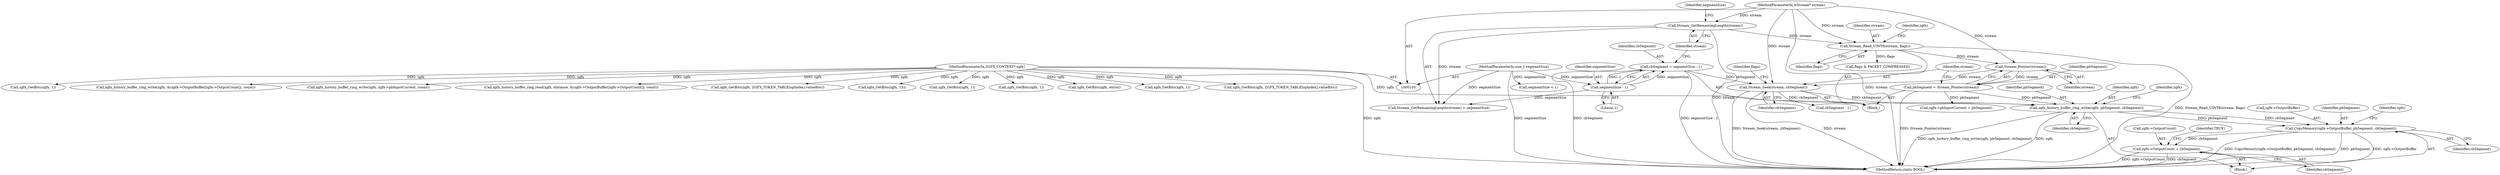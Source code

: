 digraph "0_FreeRDP_17c363a5162fd4dc77b1df54e48d7bd9bf6b3be7_0@pointer" {
"1000164" [label="(Call,CopyMemory(zgfx->OutputBuffer, pbSegment, cbSegment))"];
"1000160" [label="(Call,zgfx_history_buffer_ring_write(zgfx, pbSegment, cbSegment))"];
"1000106" [label="(MethodParameterIn,ZGFX_CONTEXT* zgfx)"];
"1000147" [label="(Call,pbSegment = Stream_Pointer(stream))"];
"1000149" [label="(Call,Stream_Pointer(stream))"];
"1000139" [label="(Call,Stream_Read_UINT8(stream, flags))"];
"1000131" [label="(Call,Stream_GetRemainingLength(stream))"];
"1000107" [label="(MethodParameterIn,wStream* stream)"];
"1000151" [label="(Call,Stream_Seek(stream, cbSegment))"];
"1000123" [label="(Call,cbSegment = segmentSize - 1)"];
"1000125" [label="(Call,segmentSize - 1)"];
"1000108" [label="(MethodParameterIn,size_t segmentSize)"];
"1000170" [label="(Call,zgfx->OutputCount = cbSegment)"];
"1000133" [label="(Identifier,segmentSize)"];
"1000161" [label="(Identifier,zgfx)"];
"1000124" [label="(Identifier,cbSegment)"];
"1000177" [label="(Call,zgfx->pbInputCurrent = pbSegment)"];
"1000156" [label="(Call,flags & PACKET_COMPRESSED)"];
"1000168" [label="(Identifier,pbSegment)"];
"1000150" [label="(Identifier,stream)"];
"1000141" [label="(Identifier,flags)"];
"1000134" [label="(Call,segmentSize < 1)"];
"1000123" [label="(Call,cbSegment = segmentSize - 1)"];
"1000152" [label="(Identifier,stream)"];
"1000166" [label="(Identifier,zgfx)"];
"1000399" [label="(Call,zgfx_GetBits(zgfx, extra))"];
"1000125" [label="(Call,segmentSize - 1)"];
"1000381" [label="(Call,zgfx_GetBits(zgfx, 1))"];
"1000164" [label="(Call,CopyMemory(zgfx->OutputBuffer, pbSegment, cbSegment))"];
"1000174" [label="(Identifier,cbSegment)"];
"1000159" [label="(Block,)"];
"1000337" [label="(Call,zgfx_GetBits(zgfx, ZGFX_TOKEN_TABLE[opIndex].valueBits))"];
"1000140" [label="(Identifier,stream)"];
"1000162" [label="(Identifier,pbSegment)"];
"1000250" [label="(Call,zgfx_GetBits(zgfx, 1))"];
"1000171" [label="(Call,zgfx->OutputCount)"];
"1000157" [label="(Identifier,flags)"];
"1000127" [label="(Literal,1)"];
"1000419" [label="(Call,zgfx_history_buffer_ring_write(zgfx, &(zgfx->OutputBuffer[zgfx->OutputCount]), count))"];
"1000475" [label="(Call,zgfx_history_buffer_ring_write(zgfx, zgfx->pbInputCurrent, count))"];
"1000144" [label="(Identifier,zgfx)"];
"1000130" [label="(Call,Stream_GetRemainingLength(stream) < segmentSize)"];
"1000126" [label="(Identifier,segmentSize)"];
"1000108" [label="(MethodParameterIn,size_t segmentSize)"];
"1000501" [label="(MethodReturn,static BOOL)"];
"1000189" [label="(Call,cbSegment - 1)"];
"1000176" [label="(Identifier,TRUE)"];
"1000407" [label="(Call,zgfx_history_buffer_ring_read(zgfx, distance, &(zgfx->OutputBuffer[zgfx->OutputCount]), count))"];
"1000170" [label="(Call,zgfx->OutputCount = cbSegment)"];
"1000107" [label="(MethodParameterIn,wStream* stream)"];
"1000106" [label="(MethodParameterIn,ZGFX_CONTEXT* zgfx)"];
"1000139" [label="(Call,Stream_Read_UINT8(stream, flags))"];
"1000282" [label="(Call,zgfx_GetBits(zgfx, ZGFX_TOKEN_TABLE[opIndex].valueBits))"];
"1000437" [label="(Call,zgfx_GetBits(zgfx, 15))"];
"1000148" [label="(Identifier,pbSegment)"];
"1000163" [label="(Identifier,cbSegment)"];
"1000149" [label="(Call,Stream_Pointer(stream))"];
"1000153" [label="(Identifier,cbSegment)"];
"1000109" [label="(Block,)"];
"1000132" [label="(Identifier,stream)"];
"1000396" [label="(Call,zgfx_GetBits(zgfx, 1))"];
"1000360" [label="(Call,zgfx_GetBits(zgfx, 1))"];
"1000172" [label="(Identifier,zgfx)"];
"1000160" [label="(Call,zgfx_history_buffer_ring_write(zgfx, pbSegment, cbSegment))"];
"1000147" [label="(Call,pbSegment = Stream_Pointer(stream))"];
"1000131" [label="(Call,Stream_GetRemainingLength(stream))"];
"1000151" [label="(Call,Stream_Seek(stream, cbSegment))"];
"1000169" [label="(Identifier,cbSegment)"];
"1000165" [label="(Call,zgfx->OutputBuffer)"];
"1000164" -> "1000159"  [label="AST: "];
"1000164" -> "1000169"  [label="CFG: "];
"1000165" -> "1000164"  [label="AST: "];
"1000168" -> "1000164"  [label="AST: "];
"1000169" -> "1000164"  [label="AST: "];
"1000172" -> "1000164"  [label="CFG: "];
"1000164" -> "1000501"  [label="DDG: CopyMemory(zgfx->OutputBuffer, pbSegment, cbSegment)"];
"1000164" -> "1000501"  [label="DDG: pbSegment"];
"1000164" -> "1000501"  [label="DDG: zgfx->OutputBuffer"];
"1000160" -> "1000164"  [label="DDG: pbSegment"];
"1000160" -> "1000164"  [label="DDG: cbSegment"];
"1000164" -> "1000170"  [label="DDG: cbSegment"];
"1000160" -> "1000159"  [label="AST: "];
"1000160" -> "1000163"  [label="CFG: "];
"1000161" -> "1000160"  [label="AST: "];
"1000162" -> "1000160"  [label="AST: "];
"1000163" -> "1000160"  [label="AST: "];
"1000166" -> "1000160"  [label="CFG: "];
"1000160" -> "1000501"  [label="DDG: zgfx_history_buffer_ring_write(zgfx, pbSegment, cbSegment)"];
"1000160" -> "1000501"  [label="DDG: zgfx"];
"1000106" -> "1000160"  [label="DDG: zgfx"];
"1000147" -> "1000160"  [label="DDG: pbSegment"];
"1000151" -> "1000160"  [label="DDG: cbSegment"];
"1000106" -> "1000105"  [label="AST: "];
"1000106" -> "1000501"  [label="DDG: zgfx"];
"1000106" -> "1000250"  [label="DDG: zgfx"];
"1000106" -> "1000282"  [label="DDG: zgfx"];
"1000106" -> "1000337"  [label="DDG: zgfx"];
"1000106" -> "1000360"  [label="DDG: zgfx"];
"1000106" -> "1000381"  [label="DDG: zgfx"];
"1000106" -> "1000396"  [label="DDG: zgfx"];
"1000106" -> "1000399"  [label="DDG: zgfx"];
"1000106" -> "1000407"  [label="DDG: zgfx"];
"1000106" -> "1000419"  [label="DDG: zgfx"];
"1000106" -> "1000437"  [label="DDG: zgfx"];
"1000106" -> "1000475"  [label="DDG: zgfx"];
"1000147" -> "1000109"  [label="AST: "];
"1000147" -> "1000149"  [label="CFG: "];
"1000148" -> "1000147"  [label="AST: "];
"1000149" -> "1000147"  [label="AST: "];
"1000152" -> "1000147"  [label="CFG: "];
"1000147" -> "1000501"  [label="DDG: Stream_Pointer(stream)"];
"1000149" -> "1000147"  [label="DDG: stream"];
"1000147" -> "1000177"  [label="DDG: pbSegment"];
"1000149" -> "1000150"  [label="CFG: "];
"1000150" -> "1000149"  [label="AST: "];
"1000139" -> "1000149"  [label="DDG: stream"];
"1000107" -> "1000149"  [label="DDG: stream"];
"1000149" -> "1000151"  [label="DDG: stream"];
"1000139" -> "1000109"  [label="AST: "];
"1000139" -> "1000141"  [label="CFG: "];
"1000140" -> "1000139"  [label="AST: "];
"1000141" -> "1000139"  [label="AST: "];
"1000144" -> "1000139"  [label="CFG: "];
"1000139" -> "1000501"  [label="DDG: Stream_Read_UINT8(stream, flags)"];
"1000131" -> "1000139"  [label="DDG: stream"];
"1000107" -> "1000139"  [label="DDG: stream"];
"1000139" -> "1000156"  [label="DDG: flags"];
"1000131" -> "1000130"  [label="AST: "];
"1000131" -> "1000132"  [label="CFG: "];
"1000132" -> "1000131"  [label="AST: "];
"1000133" -> "1000131"  [label="CFG: "];
"1000131" -> "1000501"  [label="DDG: stream"];
"1000131" -> "1000130"  [label="DDG: stream"];
"1000107" -> "1000131"  [label="DDG: stream"];
"1000107" -> "1000105"  [label="AST: "];
"1000107" -> "1000501"  [label="DDG: stream"];
"1000107" -> "1000151"  [label="DDG: stream"];
"1000151" -> "1000109"  [label="AST: "];
"1000151" -> "1000153"  [label="CFG: "];
"1000152" -> "1000151"  [label="AST: "];
"1000153" -> "1000151"  [label="AST: "];
"1000157" -> "1000151"  [label="CFG: "];
"1000151" -> "1000501"  [label="DDG: Stream_Seek(stream, cbSegment)"];
"1000151" -> "1000501"  [label="DDG: stream"];
"1000123" -> "1000151"  [label="DDG: cbSegment"];
"1000151" -> "1000189"  [label="DDG: cbSegment"];
"1000123" -> "1000109"  [label="AST: "];
"1000123" -> "1000125"  [label="CFG: "];
"1000124" -> "1000123"  [label="AST: "];
"1000125" -> "1000123"  [label="AST: "];
"1000132" -> "1000123"  [label="CFG: "];
"1000123" -> "1000501"  [label="DDG: segmentSize - 1"];
"1000123" -> "1000501"  [label="DDG: cbSegment"];
"1000125" -> "1000123"  [label="DDG: segmentSize"];
"1000125" -> "1000123"  [label="DDG: 1"];
"1000125" -> "1000127"  [label="CFG: "];
"1000126" -> "1000125"  [label="AST: "];
"1000127" -> "1000125"  [label="AST: "];
"1000108" -> "1000125"  [label="DDG: segmentSize"];
"1000125" -> "1000130"  [label="DDG: segmentSize"];
"1000108" -> "1000105"  [label="AST: "];
"1000108" -> "1000501"  [label="DDG: segmentSize"];
"1000108" -> "1000130"  [label="DDG: segmentSize"];
"1000108" -> "1000134"  [label="DDG: segmentSize"];
"1000170" -> "1000159"  [label="AST: "];
"1000170" -> "1000174"  [label="CFG: "];
"1000171" -> "1000170"  [label="AST: "];
"1000174" -> "1000170"  [label="AST: "];
"1000176" -> "1000170"  [label="CFG: "];
"1000170" -> "1000501"  [label="DDG: zgfx->OutputCount"];
"1000170" -> "1000501"  [label="DDG: cbSegment"];
}
